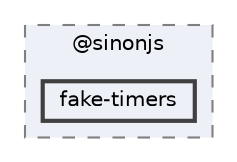 digraph "pkiclassroomrescheduler/src/main/frontend/node_modules/@sinonjs/fake-timers"
{
 // LATEX_PDF_SIZE
  bgcolor="transparent";
  edge [fontname=Helvetica,fontsize=10,labelfontname=Helvetica,labelfontsize=10];
  node [fontname=Helvetica,fontsize=10,shape=box,height=0.2,width=0.4];
  compound=true
  subgraph clusterdir_b07f99783a712dc8a0819571bb609196 {
    graph [ bgcolor="#edf0f7", pencolor="grey50", label="@sinonjs", fontname=Helvetica,fontsize=10 style="filled,dashed", URL="dir_b07f99783a712dc8a0819571bb609196.html",tooltip=""]
  dir_b32c9cb75bde511b3fc3a27062b4dd07 [label="fake-timers", fillcolor="#edf0f7", color="grey25", style="filled,bold", URL="dir_b32c9cb75bde511b3fc3a27062b4dd07.html",tooltip=""];
  }
}
